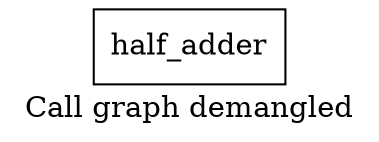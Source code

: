 digraph "Call graph demangled" {
	label="Call graph demangled";

	Node0x3f01c30 [shape=record,label="{half_adder}" fid="1" demanglename="half_adder" manglename="half_adder" filename="../../../../half_adder.c" linenumber="1"];
}
